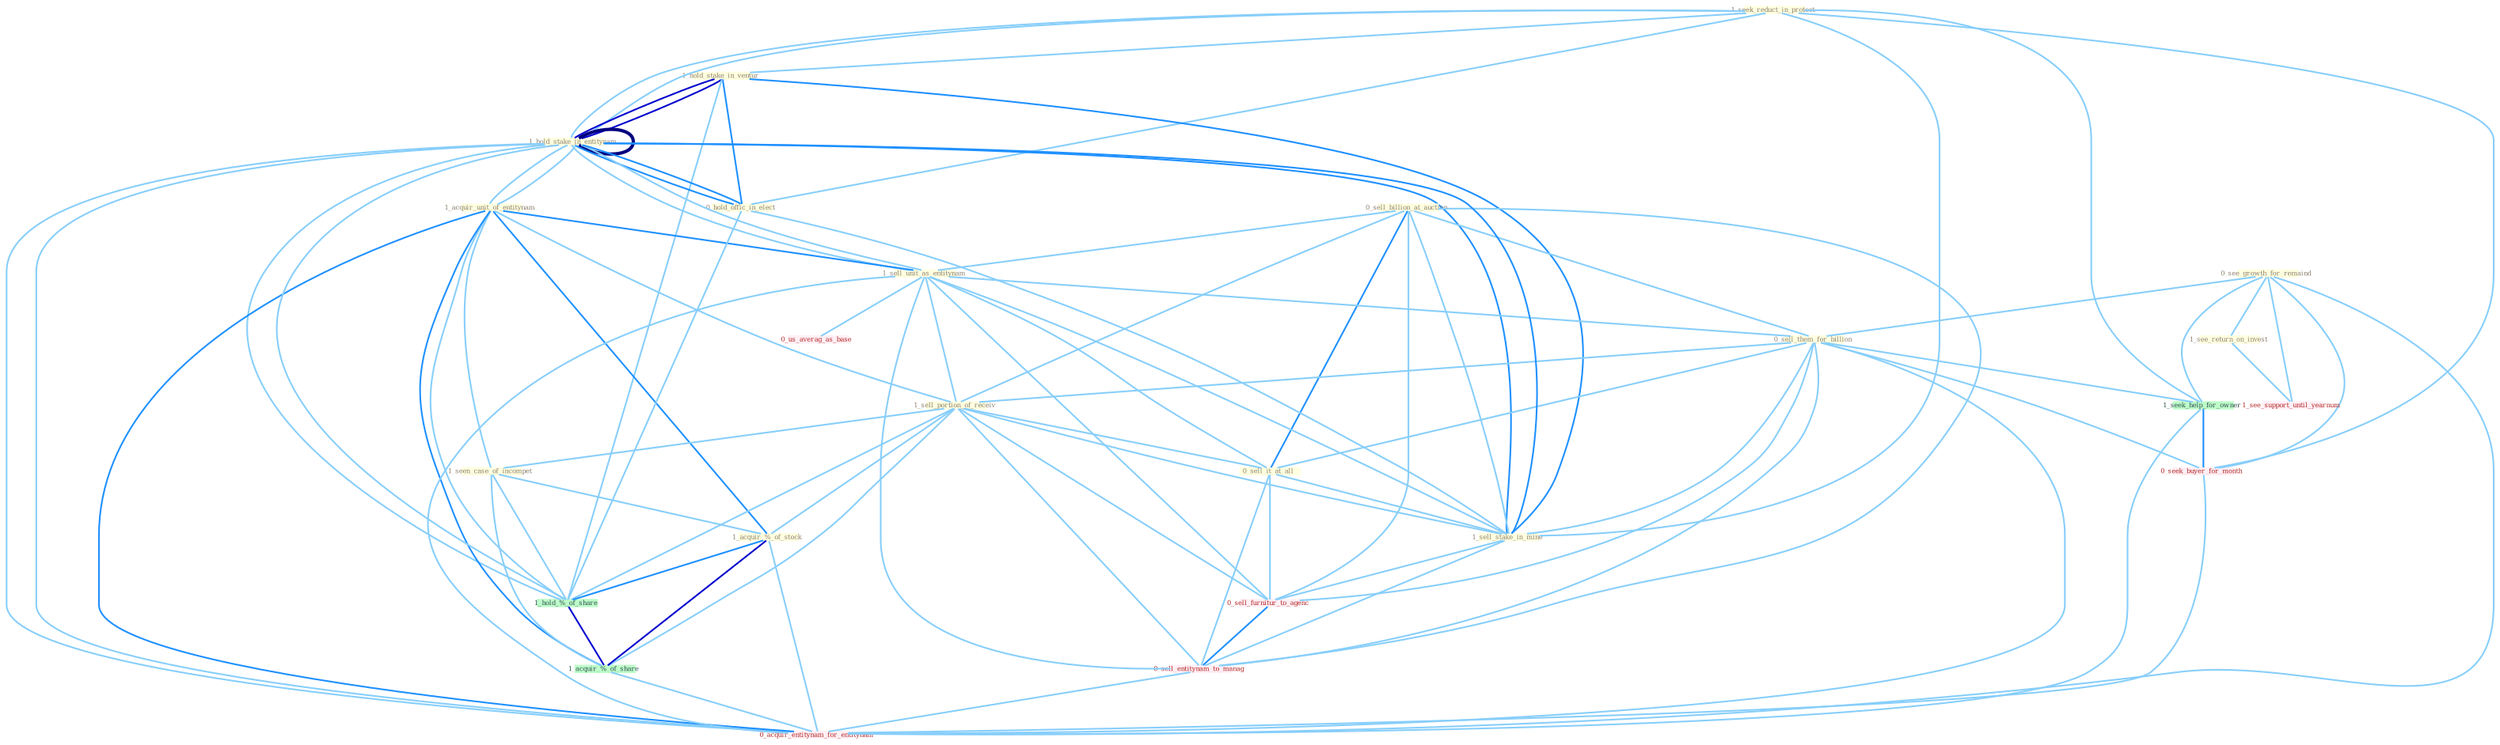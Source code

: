 Graph G{ 
    node
    [shape=polygon,style=filled,width=.5,height=.06,color="#BDFCC9",fixedsize=true,fontsize=4,
    fontcolor="#2f4f4f"];
    {node
    [color="#ffffe0", fontcolor="#8b7d6b"] "1_seek_reduct_in_protect " "1_hold_stake_in_ventur " "1_hold_stake_in_entitynam " "0_see_growth_for_remaind " "0_sell_billion_at_auction " "1_acquir_unit_of_entitynam " "1_sell_unit_as_entitynam " "0_sell_them_for_billion " "1_sell_portion_of_receiv " "1_see_return_on_invest " "1_seen_case_of_incompet " "0_sell_it_at_all " "0_hold_offic_in_elect " "1_acquir_%_of_stock " "1_sell_stake_in_mine "}
{node [color="#fff0f5", fontcolor="#b22222"] "0_seek_buyer_for_month " "1_see_support_until_yearnum " "0_sell_furnitur_to_agenc " "0_us_averag_as_base " "0_sell_entitynam_to_manag " "0_acquir_entitynam_for_entitynam "}
edge [color="#B0E2FF"];

	"1_seek_reduct_in_protect " -- "1_hold_stake_in_ventur " [w="1", color="#87cefa" ];
	"1_seek_reduct_in_protect " -- "1_hold_stake_in_entitynam " [w="1", color="#87cefa" ];
	"1_seek_reduct_in_protect " -- "0_hold_offic_in_elect " [w="1", color="#87cefa" ];
	"1_seek_reduct_in_protect " -- "1_sell_stake_in_mine " [w="1", color="#87cefa" ];
	"1_seek_reduct_in_protect " -- "1_hold_stake_in_entitynam " [w="1", color="#87cefa" ];
	"1_seek_reduct_in_protect " -- "1_seek_help_for_owner " [w="1", color="#87cefa" ];
	"1_seek_reduct_in_protect " -- "0_seek_buyer_for_month " [w="1", color="#87cefa" ];
	"1_hold_stake_in_ventur " -- "1_hold_stake_in_entitynam " [w="3", color="#0000cd" , len=0.6];
	"1_hold_stake_in_ventur " -- "0_hold_offic_in_elect " [w="2", color="#1e90ff" , len=0.8];
	"1_hold_stake_in_ventur " -- "1_sell_stake_in_mine " [w="2", color="#1e90ff" , len=0.8];
	"1_hold_stake_in_ventur " -- "1_hold_%_of_share " [w="1", color="#87cefa" ];
	"1_hold_stake_in_ventur " -- "1_hold_stake_in_entitynam " [w="3", color="#0000cd" , len=0.6];
	"1_hold_stake_in_entitynam " -- "1_acquir_unit_of_entitynam " [w="1", color="#87cefa" ];
	"1_hold_stake_in_entitynam " -- "1_sell_unit_as_entitynam " [w="1", color="#87cefa" ];
	"1_hold_stake_in_entitynam " -- "0_hold_offic_in_elect " [w="2", color="#1e90ff" , len=0.8];
	"1_hold_stake_in_entitynam " -- "1_sell_stake_in_mine " [w="2", color="#1e90ff" , len=0.8];
	"1_hold_stake_in_entitynam " -- "1_hold_%_of_share " [w="1", color="#87cefa" ];
	"1_hold_stake_in_entitynam " -- "1_hold_stake_in_entitynam " [w="4", style=bold, color="#000080", len=0.4];
	"1_hold_stake_in_entitynam " -- "0_acquir_entitynam_for_entitynam " [w="1", color="#87cefa" ];
	"0_see_growth_for_remaind " -- "0_sell_them_for_billion " [w="1", color="#87cefa" ];
	"0_see_growth_for_remaind " -- "1_see_return_on_invest " [w="1", color="#87cefa" ];
	"0_see_growth_for_remaind " -- "1_seek_help_for_owner " [w="1", color="#87cefa" ];
	"0_see_growth_for_remaind " -- "0_seek_buyer_for_month " [w="1", color="#87cefa" ];
	"0_see_growth_for_remaind " -- "1_see_support_until_yearnum " [w="1", color="#87cefa" ];
	"0_see_growth_for_remaind " -- "0_acquir_entitynam_for_entitynam " [w="1", color="#87cefa" ];
	"0_sell_billion_at_auction " -- "1_sell_unit_as_entitynam " [w="1", color="#87cefa" ];
	"0_sell_billion_at_auction " -- "0_sell_them_for_billion " [w="1", color="#87cefa" ];
	"0_sell_billion_at_auction " -- "1_sell_portion_of_receiv " [w="1", color="#87cefa" ];
	"0_sell_billion_at_auction " -- "0_sell_it_at_all " [w="2", color="#1e90ff" , len=0.8];
	"0_sell_billion_at_auction " -- "1_sell_stake_in_mine " [w="1", color="#87cefa" ];
	"0_sell_billion_at_auction " -- "0_sell_furnitur_to_agenc " [w="1", color="#87cefa" ];
	"0_sell_billion_at_auction " -- "0_sell_entitynam_to_manag " [w="1", color="#87cefa" ];
	"1_acquir_unit_of_entitynam " -- "1_sell_unit_as_entitynam " [w="2", color="#1e90ff" , len=0.8];
	"1_acquir_unit_of_entitynam " -- "1_sell_portion_of_receiv " [w="1", color="#87cefa" ];
	"1_acquir_unit_of_entitynam " -- "1_seen_case_of_incompet " [w="1", color="#87cefa" ];
	"1_acquir_unit_of_entitynam " -- "1_acquir_%_of_stock " [w="2", color="#1e90ff" , len=0.8];
	"1_acquir_unit_of_entitynam " -- "1_hold_%_of_share " [w="1", color="#87cefa" ];
	"1_acquir_unit_of_entitynam " -- "1_hold_stake_in_entitynam " [w="1", color="#87cefa" ];
	"1_acquir_unit_of_entitynam " -- "1_acquir_%_of_share " [w="2", color="#1e90ff" , len=0.8];
	"1_acquir_unit_of_entitynam " -- "0_acquir_entitynam_for_entitynam " [w="2", color="#1e90ff" , len=0.8];
	"1_sell_unit_as_entitynam " -- "0_sell_them_for_billion " [w="1", color="#87cefa" ];
	"1_sell_unit_as_entitynam " -- "1_sell_portion_of_receiv " [w="1", color="#87cefa" ];
	"1_sell_unit_as_entitynam " -- "0_sell_it_at_all " [w="1", color="#87cefa" ];
	"1_sell_unit_as_entitynam " -- "1_sell_stake_in_mine " [w="1", color="#87cefa" ];
	"1_sell_unit_as_entitynam " -- "1_hold_stake_in_entitynam " [w="1", color="#87cefa" ];
	"1_sell_unit_as_entitynam " -- "0_sell_furnitur_to_agenc " [w="1", color="#87cefa" ];
	"1_sell_unit_as_entitynam " -- "0_us_averag_as_base " [w="1", color="#87cefa" ];
	"1_sell_unit_as_entitynam " -- "0_sell_entitynam_to_manag " [w="1", color="#87cefa" ];
	"1_sell_unit_as_entitynam " -- "0_acquir_entitynam_for_entitynam " [w="1", color="#87cefa" ];
	"0_sell_them_for_billion " -- "1_sell_portion_of_receiv " [w="1", color="#87cefa" ];
	"0_sell_them_for_billion " -- "0_sell_it_at_all " [w="1", color="#87cefa" ];
	"0_sell_them_for_billion " -- "1_sell_stake_in_mine " [w="1", color="#87cefa" ];
	"0_sell_them_for_billion " -- "1_seek_help_for_owner " [w="1", color="#87cefa" ];
	"0_sell_them_for_billion " -- "0_seek_buyer_for_month " [w="1", color="#87cefa" ];
	"0_sell_them_for_billion " -- "0_sell_furnitur_to_agenc " [w="1", color="#87cefa" ];
	"0_sell_them_for_billion " -- "0_sell_entitynam_to_manag " [w="1", color="#87cefa" ];
	"0_sell_them_for_billion " -- "0_acquir_entitynam_for_entitynam " [w="1", color="#87cefa" ];
	"1_sell_portion_of_receiv " -- "1_seen_case_of_incompet " [w="1", color="#87cefa" ];
	"1_sell_portion_of_receiv " -- "0_sell_it_at_all " [w="1", color="#87cefa" ];
	"1_sell_portion_of_receiv " -- "1_acquir_%_of_stock " [w="1", color="#87cefa" ];
	"1_sell_portion_of_receiv " -- "1_sell_stake_in_mine " [w="1", color="#87cefa" ];
	"1_sell_portion_of_receiv " -- "1_hold_%_of_share " [w="1", color="#87cefa" ];
	"1_sell_portion_of_receiv " -- "1_acquir_%_of_share " [w="1", color="#87cefa" ];
	"1_sell_portion_of_receiv " -- "0_sell_furnitur_to_agenc " [w="1", color="#87cefa" ];
	"1_sell_portion_of_receiv " -- "0_sell_entitynam_to_manag " [w="1", color="#87cefa" ];
	"1_see_return_on_invest " -- "1_see_support_until_yearnum " [w="1", color="#87cefa" ];
	"1_seen_case_of_incompet " -- "1_acquir_%_of_stock " [w="1", color="#87cefa" ];
	"1_seen_case_of_incompet " -- "1_hold_%_of_share " [w="1", color="#87cefa" ];
	"1_seen_case_of_incompet " -- "1_acquir_%_of_share " [w="1", color="#87cefa" ];
	"0_sell_it_at_all " -- "1_sell_stake_in_mine " [w="1", color="#87cefa" ];
	"0_sell_it_at_all " -- "0_sell_furnitur_to_agenc " [w="1", color="#87cefa" ];
	"0_sell_it_at_all " -- "0_sell_entitynam_to_manag " [w="1", color="#87cefa" ];
	"0_hold_offic_in_elect " -- "1_sell_stake_in_mine " [w="1", color="#87cefa" ];
	"0_hold_offic_in_elect " -- "1_hold_%_of_share " [w="1", color="#87cefa" ];
	"0_hold_offic_in_elect " -- "1_hold_stake_in_entitynam " [w="2", color="#1e90ff" , len=0.8];
	"1_acquir_%_of_stock " -- "1_hold_%_of_share " [w="2", color="#1e90ff" , len=0.8];
	"1_acquir_%_of_stock " -- "1_acquir_%_of_share " [w="3", color="#0000cd" , len=0.6];
	"1_acquir_%_of_stock " -- "0_acquir_entitynam_for_entitynam " [w="1", color="#87cefa" ];
	"1_sell_stake_in_mine " -- "1_hold_stake_in_entitynam " [w="2", color="#1e90ff" , len=0.8];
	"1_sell_stake_in_mine " -- "0_sell_furnitur_to_agenc " [w="1", color="#87cefa" ];
	"1_sell_stake_in_mine " -- "0_sell_entitynam_to_manag " [w="1", color="#87cefa" ];
	"1_hold_%_of_share " -- "1_hold_stake_in_entitynam " [w="1", color="#87cefa" ];
	"1_hold_%_of_share " -- "1_acquir_%_of_share " [w="3", color="#0000cd" , len=0.6];
	"1_hold_stake_in_entitynam " -- "0_acquir_entitynam_for_entitynam " [w="1", color="#87cefa" ];
	"1_seek_help_for_owner " -- "0_seek_buyer_for_month " [w="2", color="#1e90ff" , len=0.8];
	"1_seek_help_for_owner " -- "0_acquir_entitynam_for_entitynam " [w="1", color="#87cefa" ];
	"0_seek_buyer_for_month " -- "0_acquir_entitynam_for_entitynam " [w="1", color="#87cefa" ];
	"1_acquir_%_of_share " -- "0_acquir_entitynam_for_entitynam " [w="1", color="#87cefa" ];
	"0_sell_furnitur_to_agenc " -- "0_sell_entitynam_to_manag " [w="2", color="#1e90ff" , len=0.8];
	"0_sell_entitynam_to_manag " -- "0_acquir_entitynam_for_entitynam " [w="1", color="#87cefa" ];
}